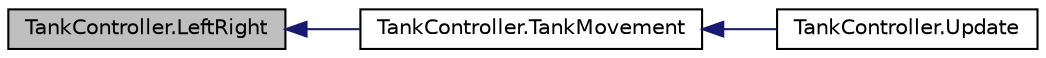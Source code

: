 digraph "TankController.LeftRight"
{
  edge [fontname="Helvetica",fontsize="10",labelfontname="Helvetica",labelfontsize="10"];
  node [fontname="Helvetica",fontsize="10",shape=record];
  rankdir="LR";
  Node17 [label="TankController.LeftRight",height=0.2,width=0.4,color="black", fillcolor="grey75", style="filled", fontcolor="black"];
  Node17 -> Node18 [dir="back",color="midnightblue",fontsize="10",style="solid",fontname="Helvetica"];
  Node18 [label="TankController.TankMovement",height=0.2,width=0.4,color="black", fillcolor="white", style="filled",URL="$class_tank_controller.html#a019c7573302ea38816d747d1068e3732",tooltip="This is called in the update function. All funcitonality is done here for the tank movement like movi..."];
  Node18 -> Node19 [dir="back",color="midnightblue",fontsize="10",style="solid",fontname="Helvetica"];
  Node19 [label="TankController.Update",height=0.2,width=0.4,color="black", fillcolor="white", style="filled",URL="$class_tank_controller.html#ad5f799f87d9266adb30541e80c762d38",tooltip="Update is called once per frame "];
}
